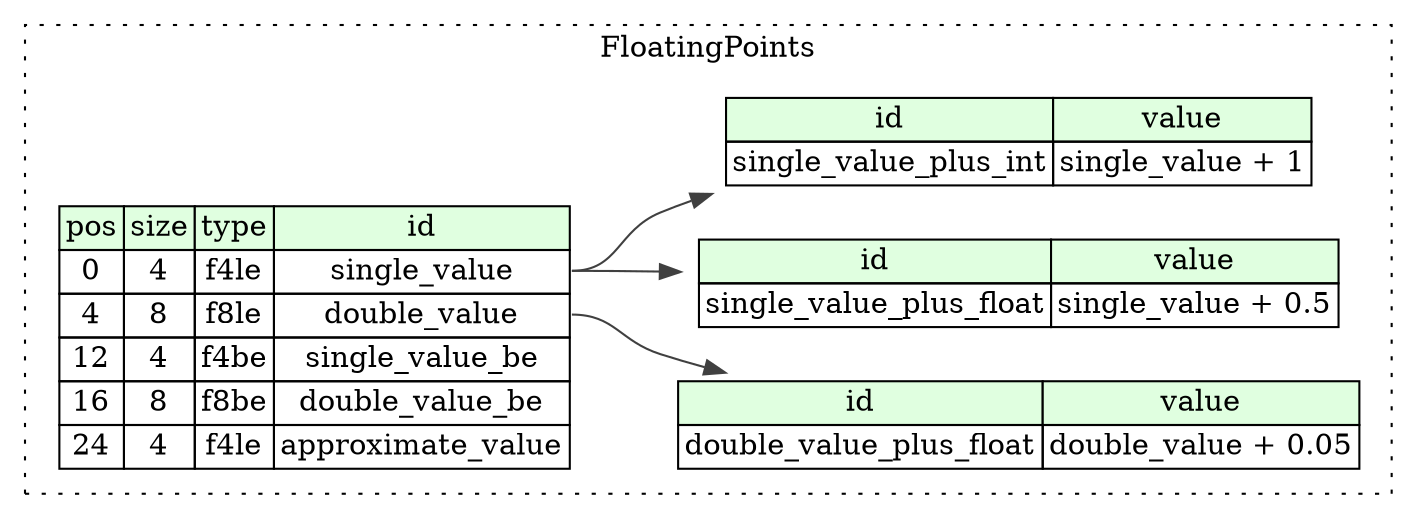 digraph {
	rankdir=LR;
	node [shape=plaintext];
	subgraph cluster__floating_points {
		label="FloatingPoints";
		graph[style=dotted];

		floating_points__seq [label=<<TABLE BORDER="0" CELLBORDER="1" CELLSPACING="0">
			<TR><TD BGCOLOR="#E0FFE0">pos</TD><TD BGCOLOR="#E0FFE0">size</TD><TD BGCOLOR="#E0FFE0">type</TD><TD BGCOLOR="#E0FFE0">id</TD></TR>
			<TR><TD PORT="single_value_pos">0</TD><TD PORT="single_value_size">4</TD><TD>f4le</TD><TD PORT="single_value_type">single_value</TD></TR>
			<TR><TD PORT="double_value_pos">4</TD><TD PORT="double_value_size">8</TD><TD>f8le</TD><TD PORT="double_value_type">double_value</TD></TR>
			<TR><TD PORT="single_value_be_pos">12</TD><TD PORT="single_value_be_size">4</TD><TD>f4be</TD><TD PORT="single_value_be_type">single_value_be</TD></TR>
			<TR><TD PORT="double_value_be_pos">16</TD><TD PORT="double_value_be_size">8</TD><TD>f8be</TD><TD PORT="double_value_be_type">double_value_be</TD></TR>
			<TR><TD PORT="approximate_value_pos">24</TD><TD PORT="approximate_value_size">4</TD><TD>f4le</TD><TD PORT="approximate_value_type">approximate_value</TD></TR>
		</TABLE>>];
		floating_points__inst__double_value_plus_float [label=<<TABLE BORDER="0" CELLBORDER="1" CELLSPACING="0">
			<TR><TD BGCOLOR="#E0FFE0">id</TD><TD BGCOLOR="#E0FFE0">value</TD></TR>
			<TR><TD>double_value_plus_float</TD><TD>double_value + 0.05</TD></TR>
		</TABLE>>];
		floating_points__inst__single_value_plus_float [label=<<TABLE BORDER="0" CELLBORDER="1" CELLSPACING="0">
			<TR><TD BGCOLOR="#E0FFE0">id</TD><TD BGCOLOR="#E0FFE0">value</TD></TR>
			<TR><TD>single_value_plus_float</TD><TD>single_value + 0.5</TD></TR>
		</TABLE>>];
		floating_points__inst__single_value_plus_int [label=<<TABLE BORDER="0" CELLBORDER="1" CELLSPACING="0">
			<TR><TD BGCOLOR="#E0FFE0">id</TD><TD BGCOLOR="#E0FFE0">value</TD></TR>
			<TR><TD>single_value_plus_int</TD><TD>single_value + 1</TD></TR>
		</TABLE>>];
	}
	floating_points__seq:double_value_type -> floating_points__inst__double_value_plus_float [color="#404040"];
	floating_points__seq:single_value_type -> floating_points__inst__single_value_plus_float [color="#404040"];
	floating_points__seq:single_value_type -> floating_points__inst__single_value_plus_int [color="#404040"];
}
